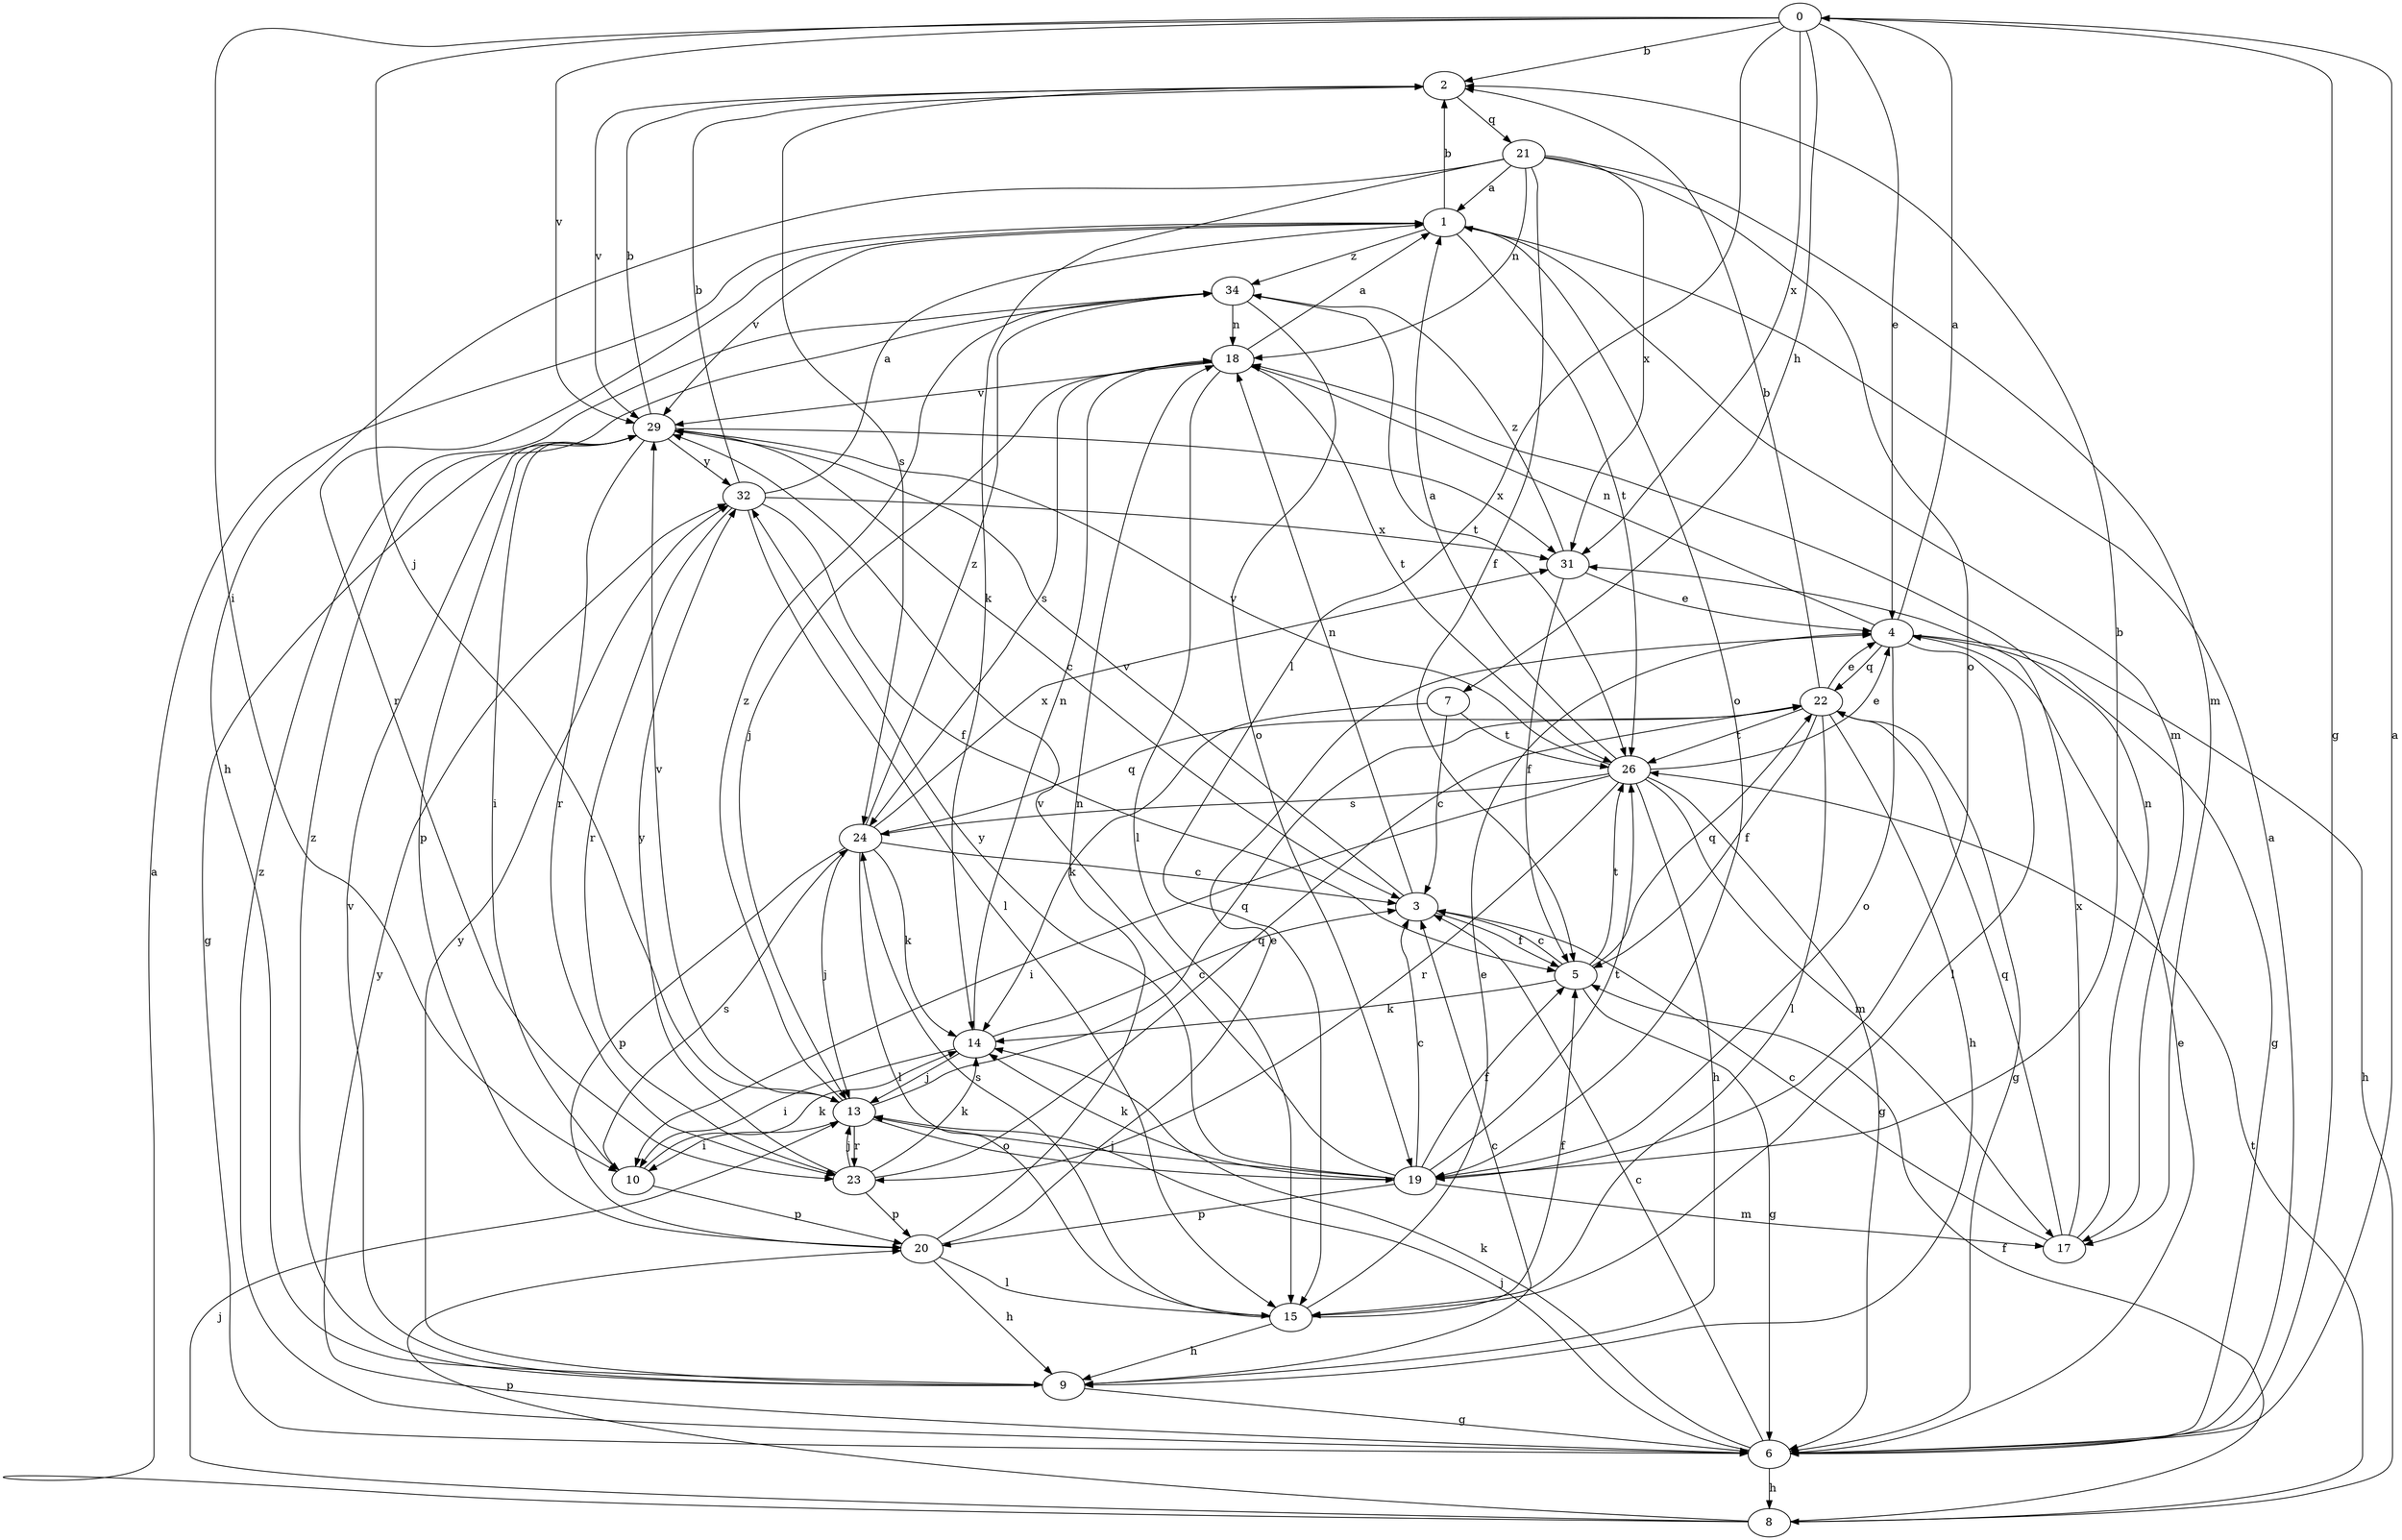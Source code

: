 strict digraph  {
0;
1;
2;
3;
4;
5;
6;
7;
8;
9;
10;
13;
14;
15;
17;
18;
19;
20;
21;
22;
23;
24;
26;
29;
31;
32;
34;
0 -> 2  [label=b];
0 -> 4  [label=e];
0 -> 6  [label=g];
0 -> 7  [label=h];
0 -> 10  [label=i];
0 -> 13  [label=j];
0 -> 15  [label=l];
0 -> 29  [label=v];
0 -> 31  [label=x];
1 -> 2  [label=b];
1 -> 17  [label=m];
1 -> 19  [label=o];
1 -> 23  [label=r];
1 -> 26  [label=t];
1 -> 29  [label=v];
1 -> 34  [label=z];
2 -> 21  [label=q];
2 -> 24  [label=s];
2 -> 29  [label=v];
3 -> 5  [label=f];
3 -> 18  [label=n];
3 -> 29  [label=v];
4 -> 0  [label=a];
4 -> 6  [label=g];
4 -> 8  [label=h];
4 -> 15  [label=l];
4 -> 18  [label=n];
4 -> 19  [label=o];
4 -> 22  [label=q];
5 -> 3  [label=c];
5 -> 6  [label=g];
5 -> 14  [label=k];
5 -> 22  [label=q];
5 -> 26  [label=t];
6 -> 0  [label=a];
6 -> 1  [label=a];
6 -> 3  [label=c];
6 -> 4  [label=e];
6 -> 8  [label=h];
6 -> 13  [label=j];
6 -> 14  [label=k];
6 -> 32  [label=y];
6 -> 34  [label=z];
7 -> 3  [label=c];
7 -> 14  [label=k];
7 -> 26  [label=t];
8 -> 1  [label=a];
8 -> 5  [label=f];
8 -> 13  [label=j];
8 -> 20  [label=p];
8 -> 26  [label=t];
9 -> 3  [label=c];
9 -> 6  [label=g];
9 -> 29  [label=v];
9 -> 32  [label=y];
9 -> 34  [label=z];
10 -> 14  [label=k];
10 -> 20  [label=p];
10 -> 24  [label=s];
13 -> 10  [label=i];
13 -> 19  [label=o];
13 -> 22  [label=q];
13 -> 23  [label=r];
13 -> 29  [label=v];
13 -> 34  [label=z];
14 -> 3  [label=c];
14 -> 10  [label=i];
14 -> 13  [label=j];
14 -> 18  [label=n];
15 -> 4  [label=e];
15 -> 5  [label=f];
15 -> 9  [label=h];
15 -> 24  [label=s];
17 -> 3  [label=c];
17 -> 18  [label=n];
17 -> 22  [label=q];
17 -> 31  [label=x];
18 -> 1  [label=a];
18 -> 13  [label=j];
18 -> 15  [label=l];
18 -> 24  [label=s];
18 -> 26  [label=t];
18 -> 29  [label=v];
19 -> 2  [label=b];
19 -> 3  [label=c];
19 -> 5  [label=f];
19 -> 13  [label=j];
19 -> 14  [label=k];
19 -> 17  [label=m];
19 -> 20  [label=p];
19 -> 26  [label=t];
19 -> 29  [label=v];
19 -> 32  [label=y];
20 -> 4  [label=e];
20 -> 9  [label=h];
20 -> 15  [label=l];
20 -> 18  [label=n];
21 -> 1  [label=a];
21 -> 5  [label=f];
21 -> 9  [label=h];
21 -> 14  [label=k];
21 -> 17  [label=m];
21 -> 18  [label=n];
21 -> 19  [label=o];
21 -> 31  [label=x];
22 -> 2  [label=b];
22 -> 4  [label=e];
22 -> 5  [label=f];
22 -> 6  [label=g];
22 -> 9  [label=h];
22 -> 15  [label=l];
22 -> 26  [label=t];
23 -> 13  [label=j];
23 -> 14  [label=k];
23 -> 20  [label=p];
23 -> 22  [label=q];
23 -> 32  [label=y];
24 -> 3  [label=c];
24 -> 13  [label=j];
24 -> 14  [label=k];
24 -> 15  [label=l];
24 -> 20  [label=p];
24 -> 22  [label=q];
24 -> 31  [label=x];
24 -> 34  [label=z];
26 -> 1  [label=a];
26 -> 4  [label=e];
26 -> 6  [label=g];
26 -> 9  [label=h];
26 -> 10  [label=i];
26 -> 17  [label=m];
26 -> 23  [label=r];
26 -> 24  [label=s];
26 -> 29  [label=v];
29 -> 2  [label=b];
29 -> 3  [label=c];
29 -> 6  [label=g];
29 -> 10  [label=i];
29 -> 20  [label=p];
29 -> 23  [label=r];
29 -> 31  [label=x];
29 -> 32  [label=y];
31 -> 4  [label=e];
31 -> 5  [label=f];
31 -> 34  [label=z];
32 -> 1  [label=a];
32 -> 2  [label=b];
32 -> 5  [label=f];
32 -> 15  [label=l];
32 -> 23  [label=r];
32 -> 31  [label=x];
34 -> 18  [label=n];
34 -> 19  [label=o];
34 -> 26  [label=t];
}
